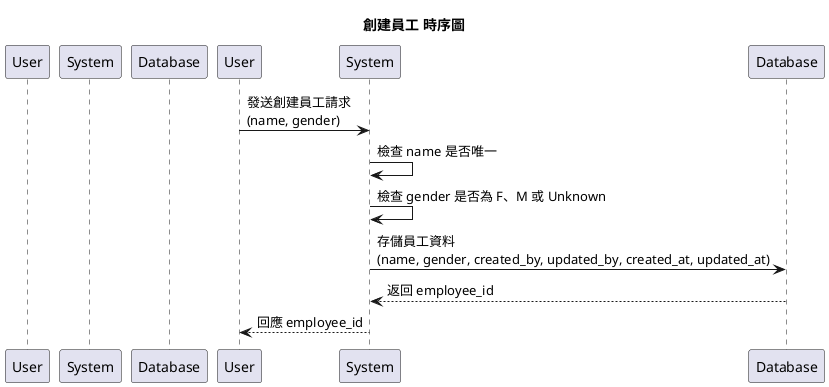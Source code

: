 @startuml
title 創建員工 時序圖

participant User as 使用者
participant System as 系統
participant Database as 資料庫

User -> System: 發送創建員工請求\n(name, gender)
System -> System: 檢查 name 是否唯一
System -> System: 檢查 gender 是否為 F、M 或 Unknown
System -> Database: 存儲員工資料\n(name, gender, created_by, updated_by, created_at, updated_at)
Database --> System: 返回 employee_id
System --> User: 回應 employee_id

@enduml
